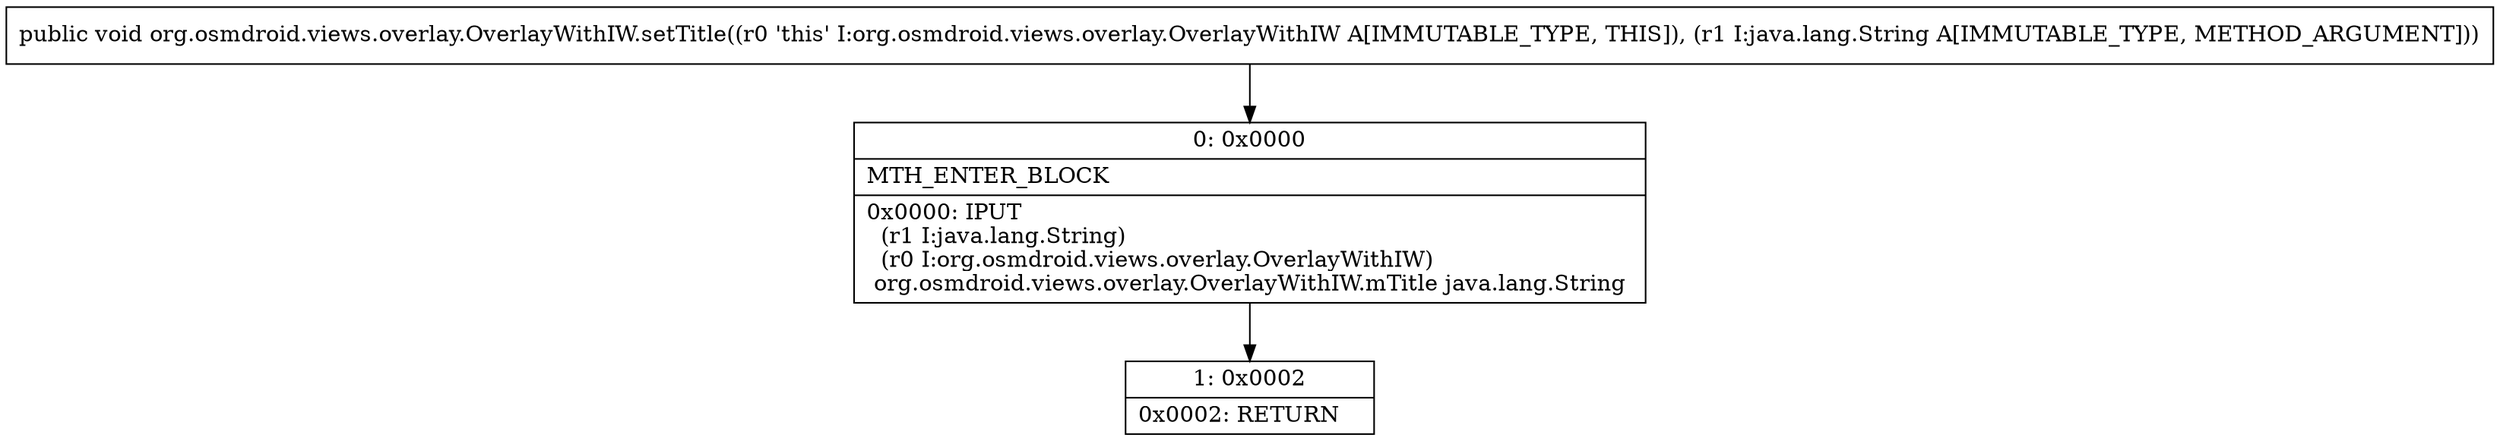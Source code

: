 digraph "CFG fororg.osmdroid.views.overlay.OverlayWithIW.setTitle(Ljava\/lang\/String;)V" {
Node_0 [shape=record,label="{0\:\ 0x0000|MTH_ENTER_BLOCK\l|0x0000: IPUT  \l  (r1 I:java.lang.String)\l  (r0 I:org.osmdroid.views.overlay.OverlayWithIW)\l org.osmdroid.views.overlay.OverlayWithIW.mTitle java.lang.String \l}"];
Node_1 [shape=record,label="{1\:\ 0x0002|0x0002: RETURN   \l}"];
MethodNode[shape=record,label="{public void org.osmdroid.views.overlay.OverlayWithIW.setTitle((r0 'this' I:org.osmdroid.views.overlay.OverlayWithIW A[IMMUTABLE_TYPE, THIS]), (r1 I:java.lang.String A[IMMUTABLE_TYPE, METHOD_ARGUMENT])) }"];
MethodNode -> Node_0;
Node_0 -> Node_1;
}


